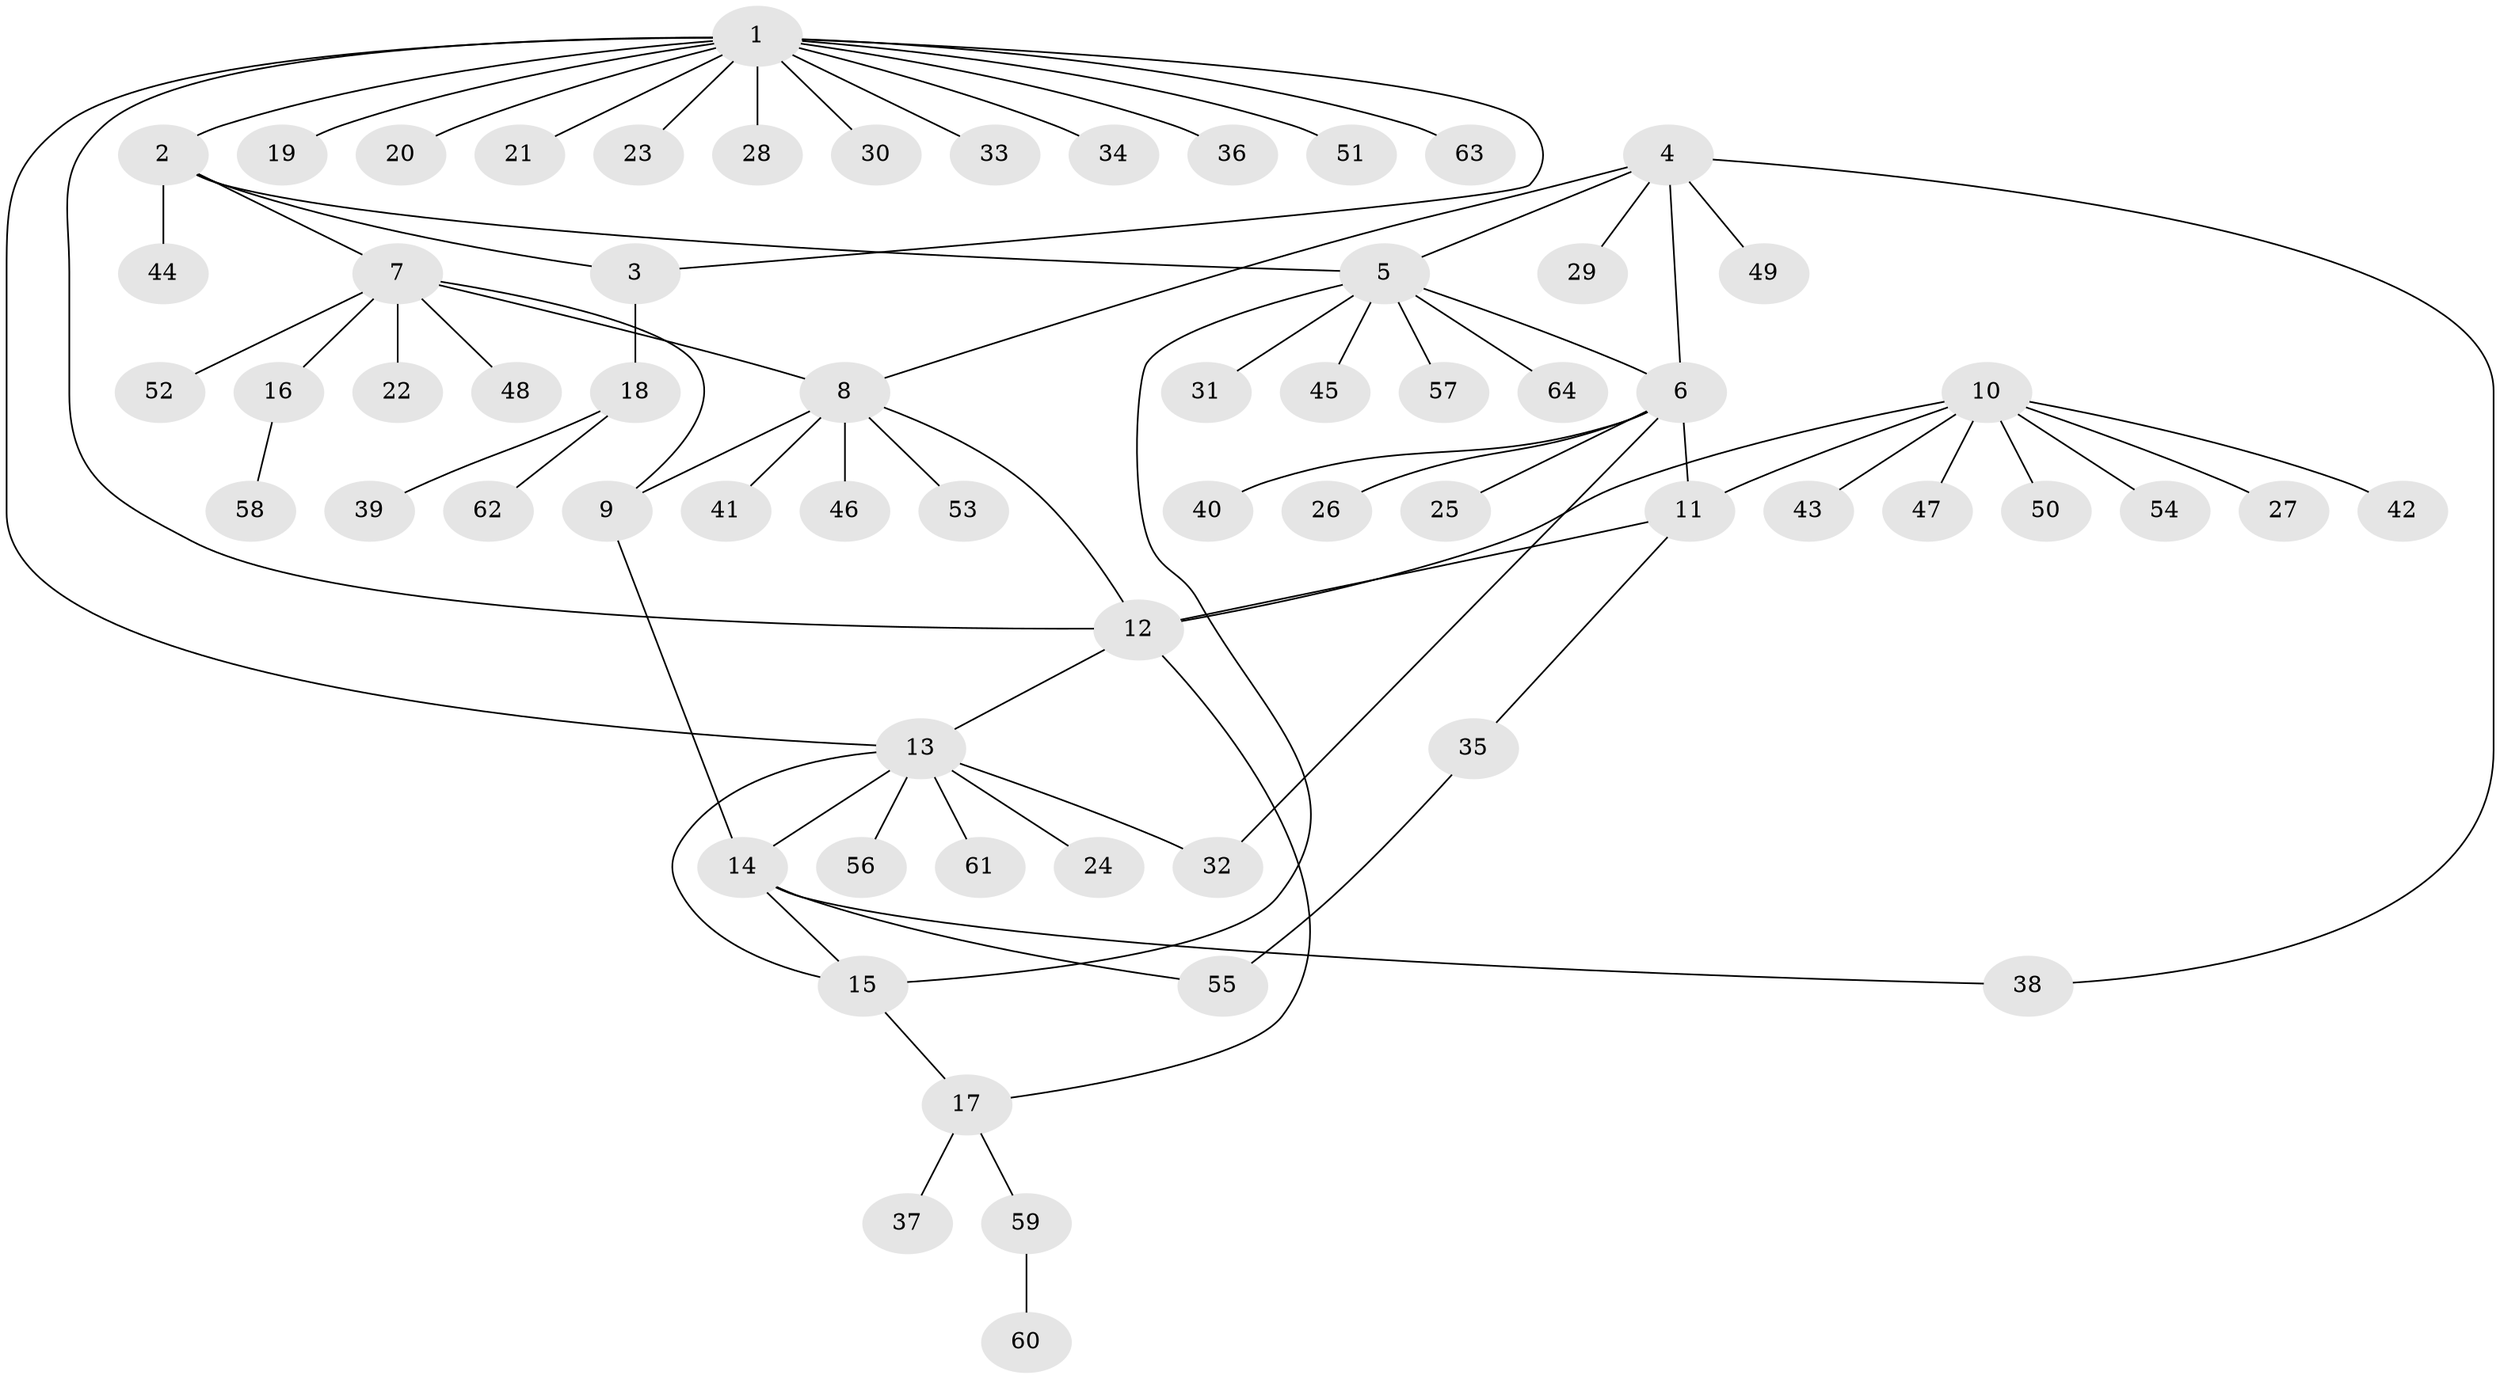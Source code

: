 // coarse degree distribution, {14: 0.018867924528301886, 5: 0.03773584905660377, 3: 0.03773584905660377, 12: 0.018867924528301886, 11: 0.018867924528301886, 2: 0.07547169811320754, 7: 0.03773584905660377, 4: 0.018867924528301886, 6: 0.03773584905660377, 1: 0.6981132075471698}
// Generated by graph-tools (version 1.1) at 2025/42/03/06/25 10:42:14]
// undirected, 64 vertices, 78 edges
graph export_dot {
graph [start="1"]
  node [color=gray90,style=filled];
  1;
  2;
  3;
  4;
  5;
  6;
  7;
  8;
  9;
  10;
  11;
  12;
  13;
  14;
  15;
  16;
  17;
  18;
  19;
  20;
  21;
  22;
  23;
  24;
  25;
  26;
  27;
  28;
  29;
  30;
  31;
  32;
  33;
  34;
  35;
  36;
  37;
  38;
  39;
  40;
  41;
  42;
  43;
  44;
  45;
  46;
  47;
  48;
  49;
  50;
  51;
  52;
  53;
  54;
  55;
  56;
  57;
  58;
  59;
  60;
  61;
  62;
  63;
  64;
  1 -- 2;
  1 -- 3;
  1 -- 12;
  1 -- 13;
  1 -- 19;
  1 -- 20;
  1 -- 21;
  1 -- 23;
  1 -- 28;
  1 -- 30;
  1 -- 33;
  1 -- 34;
  1 -- 36;
  1 -- 51;
  1 -- 63;
  2 -- 3;
  2 -- 5;
  2 -- 7;
  2 -- 44;
  3 -- 18;
  4 -- 5;
  4 -- 6;
  4 -- 8;
  4 -- 29;
  4 -- 38;
  4 -- 49;
  5 -- 6;
  5 -- 15;
  5 -- 31;
  5 -- 45;
  5 -- 57;
  5 -- 64;
  6 -- 11;
  6 -- 25;
  6 -- 26;
  6 -- 32;
  6 -- 40;
  7 -- 8;
  7 -- 9;
  7 -- 16;
  7 -- 22;
  7 -- 48;
  7 -- 52;
  8 -- 9;
  8 -- 12;
  8 -- 41;
  8 -- 46;
  8 -- 53;
  9 -- 14;
  10 -- 11;
  10 -- 12;
  10 -- 27;
  10 -- 42;
  10 -- 43;
  10 -- 47;
  10 -- 50;
  10 -- 54;
  11 -- 12;
  11 -- 35;
  12 -- 13;
  12 -- 17;
  13 -- 14;
  13 -- 15;
  13 -- 24;
  13 -- 32;
  13 -- 56;
  13 -- 61;
  14 -- 15;
  14 -- 38;
  14 -- 55;
  15 -- 17;
  16 -- 58;
  17 -- 37;
  17 -- 59;
  18 -- 39;
  18 -- 62;
  35 -- 55;
  59 -- 60;
}
